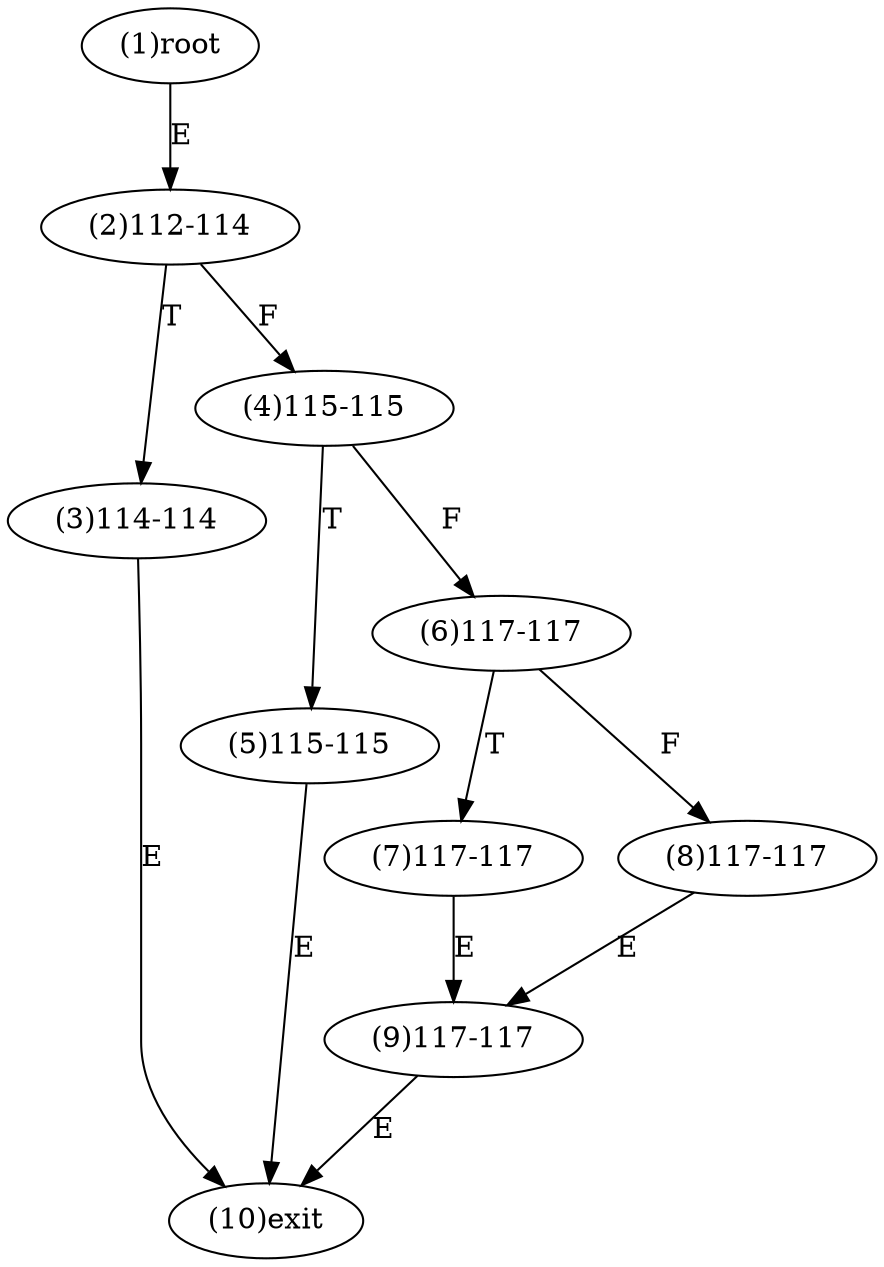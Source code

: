 digraph "" { 
1[ label="(1)root"];
2[ label="(2)112-114"];
3[ label="(3)114-114"];
4[ label="(4)115-115"];
5[ label="(5)115-115"];
6[ label="(6)117-117"];
7[ label="(7)117-117"];
8[ label="(8)117-117"];
9[ label="(9)117-117"];
10[ label="(10)exit"];
1->2[ label="E"];
2->4[ label="F"];
2->3[ label="T"];
3->10[ label="E"];
4->6[ label="F"];
4->5[ label="T"];
5->10[ label="E"];
6->8[ label="F"];
6->7[ label="T"];
7->9[ label="E"];
8->9[ label="E"];
9->10[ label="E"];
}